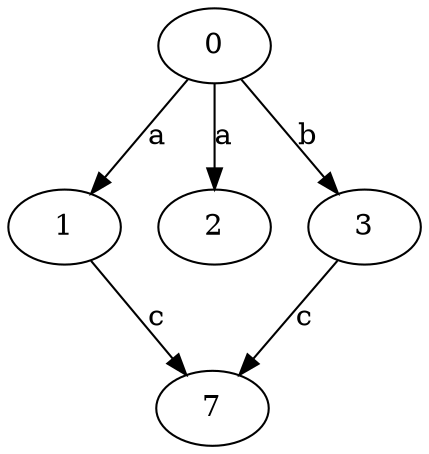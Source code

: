 strict digraph  {
1;
2;
3;
7;
0;
1 -> 7  [label=c];
3 -> 7  [label=c];
0 -> 1  [label=a];
0 -> 2  [label=a];
0 -> 3  [label=b];
}
